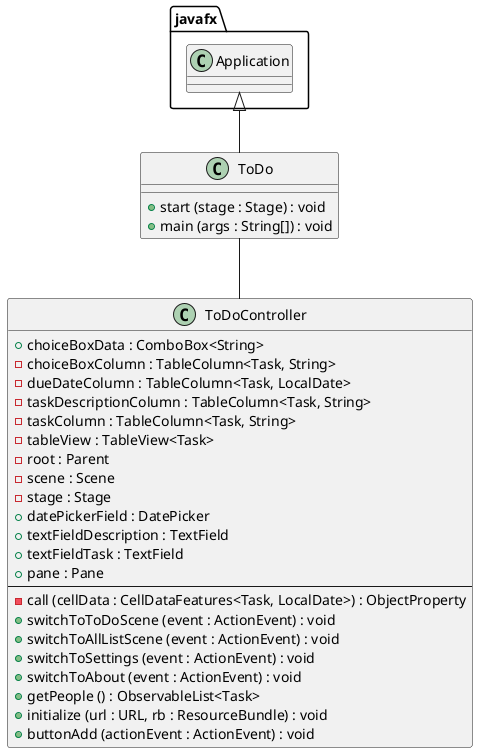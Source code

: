 @startuml
'https://plantuml.com/class-diagram

class ToDo{
    + start (stage : Stage) : void
    + main (args : String[]) : void
}

class ToDoController{
    + choiceBoxData : ComboBox<String>
    - choiceBoxColumn : TableColumn<Task, String>
    - dueDateColumn : TableColumn<Task, LocalDate>
    - taskDescriptionColumn : TableColumn<Task, String>
    - taskColumn : TableColumn<Task, String>
    - tableView : TableView<Task>
    - root : Parent
    - scene : Scene
    - stage : Stage
    + datePickerField : DatePicker
    + textFieldDescription : TextField
    + textFieldTask : TextField
    + pane : Pane
    --
    - call (cellData : CellDataFeatures<Task, LocalDate>) : ObjectProperty
    + switchToToDoScene (event : ActionEvent) : void
    + switchToAllListScene (event : ActionEvent) : void
    + switchToSettings (event : ActionEvent) : void
    + switchToAbout (event : ActionEvent) : void
    + getPeople () : ObservableList<Task>
    + initialize (url : URL, rb : ResourceBundle) : void
    + buttonAdd (actionEvent : ActionEvent) : void
}

javafx.Application <|-- ToDo

ToDo -- ToDoController
@enduml